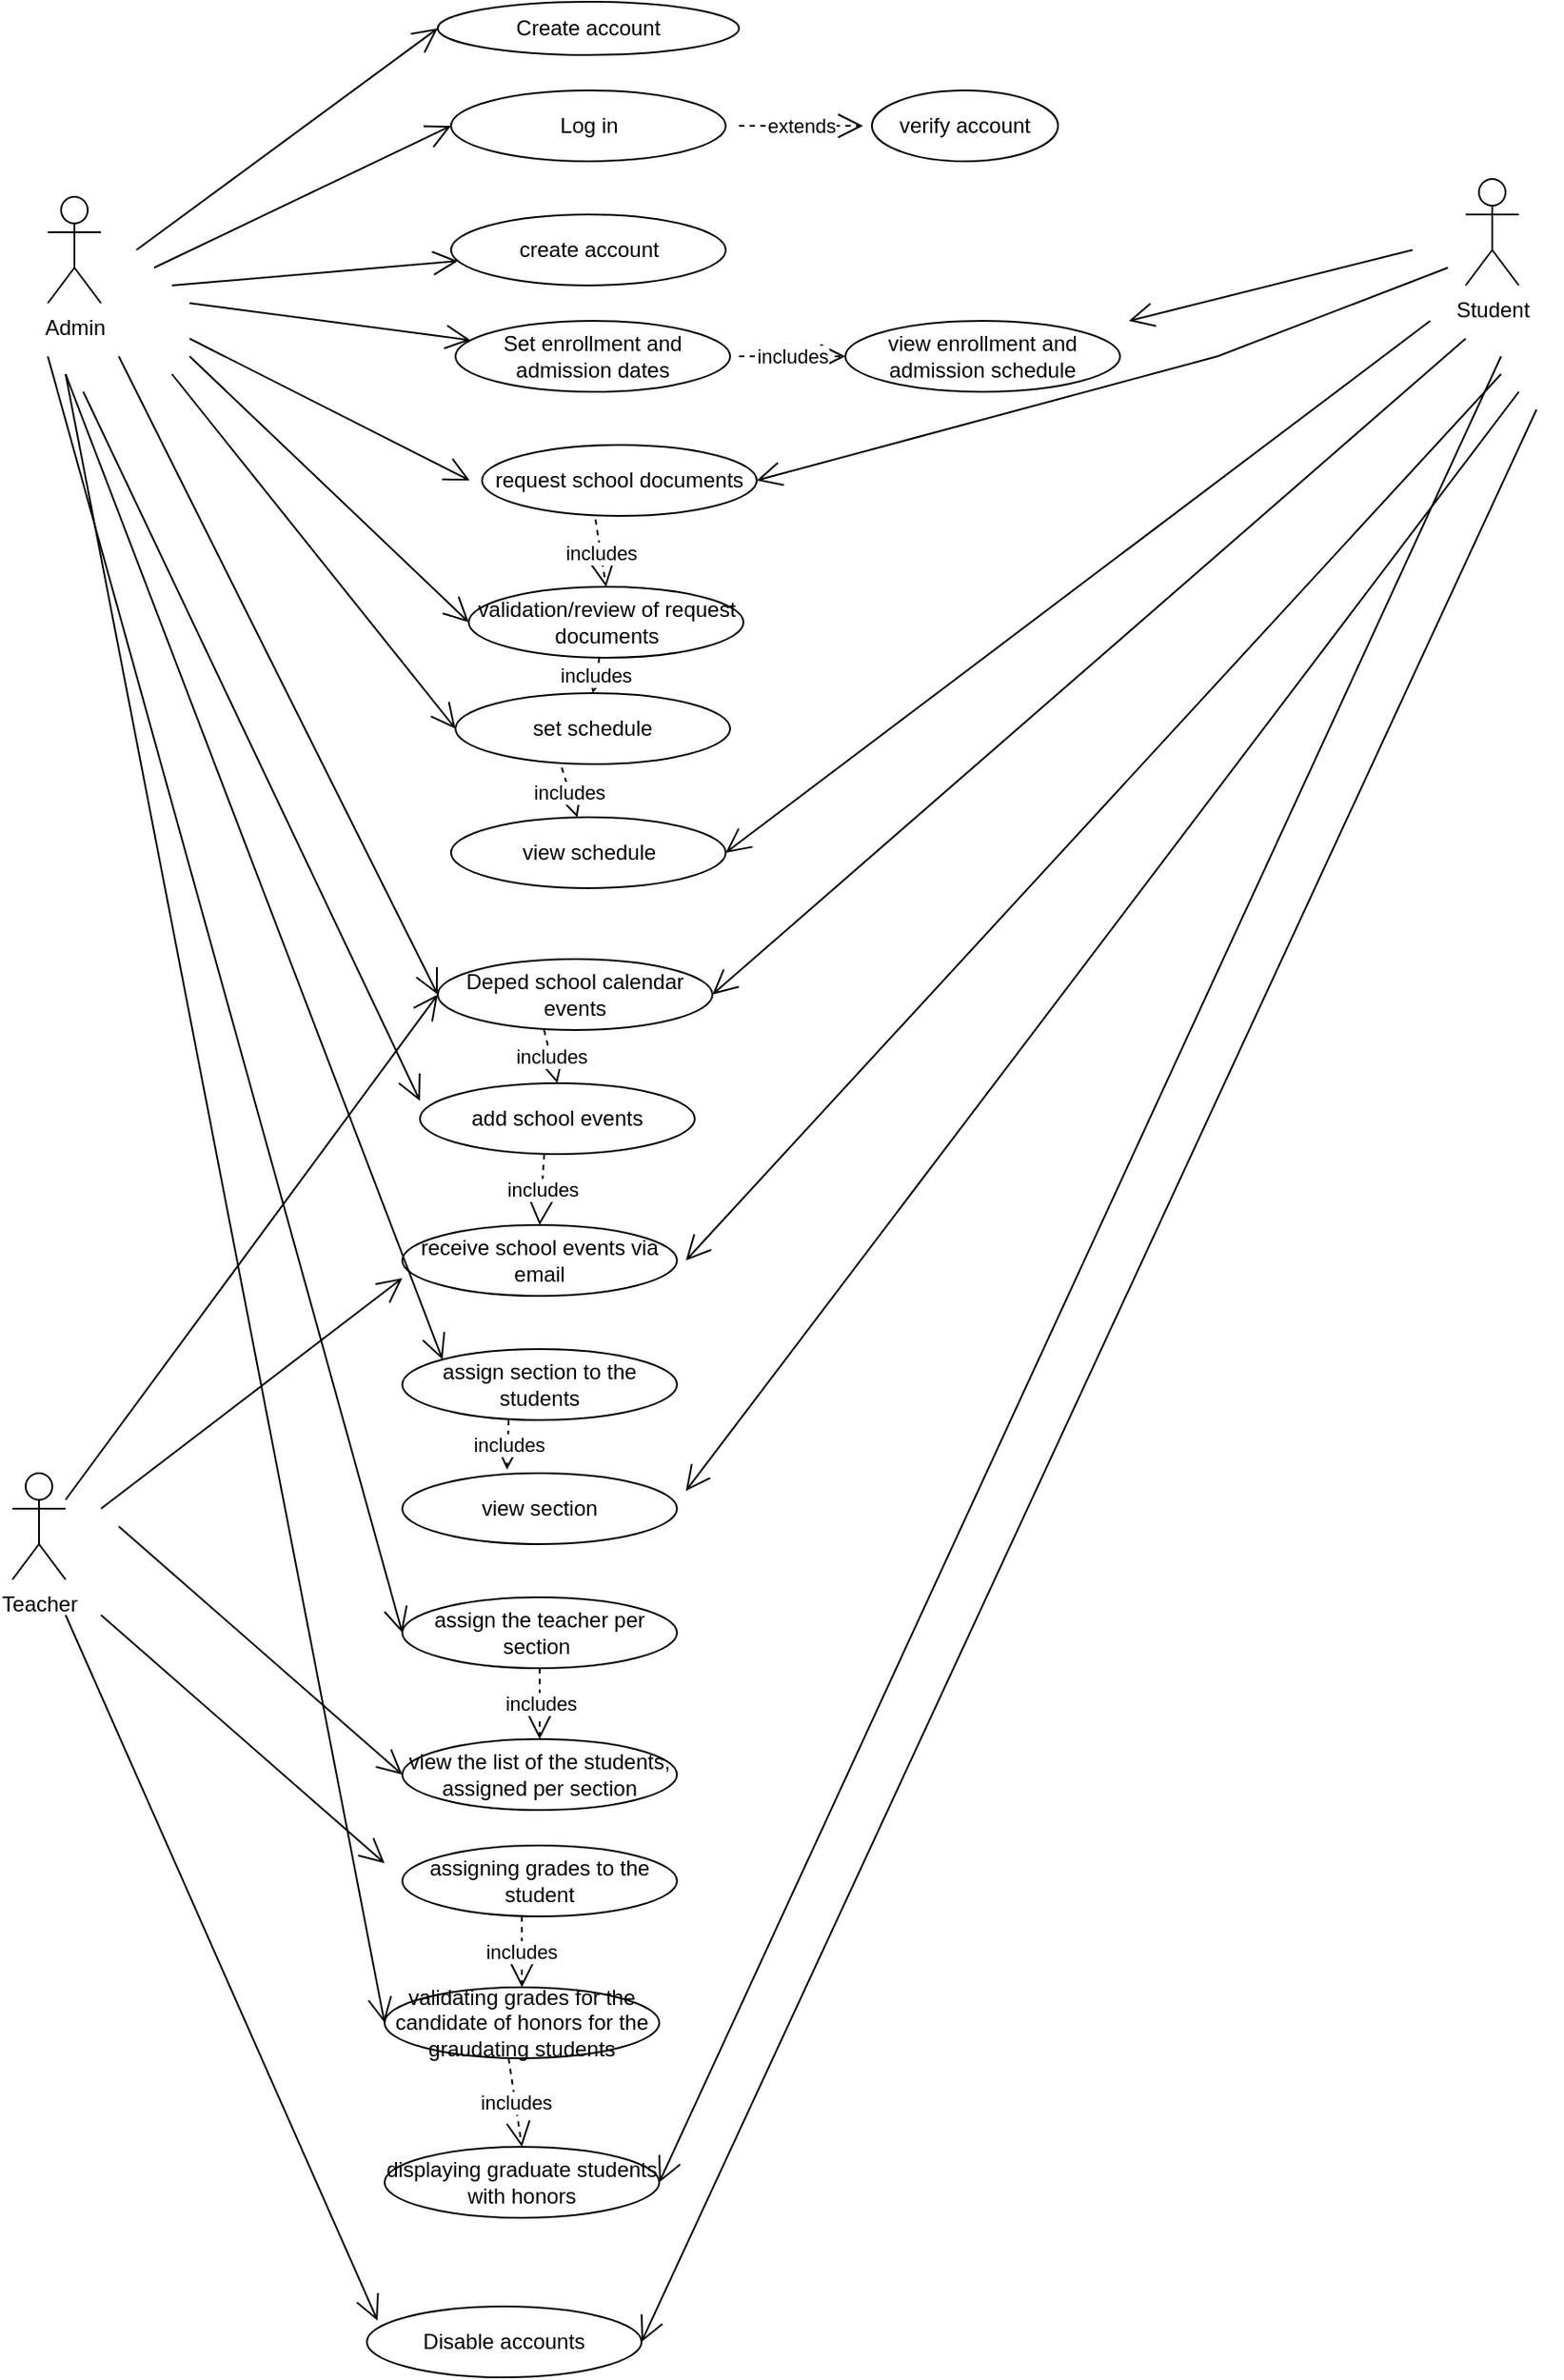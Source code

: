 <mxfile version="20.5.1" type="github">
  <diagram id="ZbTmdw-k6q-wAIDvrsB2" name="Page-1">
    <mxGraphModel dx="1502" dy="1529" grid="1" gridSize="10" guides="1" tooltips="1" connect="1" arrows="1" fold="1" page="1" pageScale="1" pageWidth="850" pageHeight="1100" math="0" shadow="0">
      <root>
        <mxCell id="0" />
        <mxCell id="1" parent="0" />
        <mxCell id="fcRQ1zOnm9zzdm4BlzEY-2" value="Create account" style="ellipse;whiteSpace=wrap;html=1;" vertex="1" parent="1">
          <mxGeometry x="280" y="380" width="170" height="30" as="geometry" />
        </mxCell>
        <mxCell id="fcRQ1zOnm9zzdm4BlzEY-24" value="verify account" style="ellipse;whiteSpace=wrap;html=1;" vertex="1" parent="1">
          <mxGeometry x="525" y="430" width="105" height="40" as="geometry" />
        </mxCell>
        <mxCell id="fcRQ1zOnm9zzdm4BlzEY-25" value="Log in" style="ellipse;whiteSpace=wrap;html=1;" vertex="1" parent="1">
          <mxGeometry x="287.5" y="430" width="155" height="40" as="geometry" />
        </mxCell>
        <mxCell id="fcRQ1zOnm9zzdm4BlzEY-28" value="Teacher" style="shape=umlActor;verticalLabelPosition=bottom;verticalAlign=top;html=1;" vertex="1" parent="1">
          <mxGeometry x="40" y="1210" width="30" height="60" as="geometry" />
        </mxCell>
        <mxCell id="fcRQ1zOnm9zzdm4BlzEY-29" value="Student" style="shape=umlActor;verticalLabelPosition=bottom;verticalAlign=top;html=1;" vertex="1" parent="1">
          <mxGeometry x="860" y="480" width="30" height="60" as="geometry" />
        </mxCell>
        <mxCell id="fcRQ1zOnm9zzdm4BlzEY-30" value="Admin" style="shape=umlActor;verticalLabelPosition=bottom;verticalAlign=top;html=1;" vertex="1" parent="1">
          <mxGeometry x="60" y="490" width="30" height="60" as="geometry" />
        </mxCell>
        <mxCell id="fcRQ1zOnm9zzdm4BlzEY-36" value="extends" style="endArrow=open;endSize=12;dashed=1;html=1;rounded=0;" edge="1" parent="1">
          <mxGeometry width="160" relative="1" as="geometry">
            <mxPoint x="450" y="450" as="sourcePoint" />
            <mxPoint x="520" y="450" as="targetPoint" />
          </mxGeometry>
        </mxCell>
        <mxCell id="fcRQ1zOnm9zzdm4BlzEY-37" value="create account" style="ellipse;whiteSpace=wrap;html=1;" vertex="1" parent="1">
          <mxGeometry x="287.5" y="500" width="155" height="40" as="geometry" />
        </mxCell>
        <mxCell id="fcRQ1zOnm9zzdm4BlzEY-38" value="Set enrollment and admission dates" style="ellipse;whiteSpace=wrap;html=1;" vertex="1" parent="1">
          <mxGeometry x="290" y="560" width="155" height="40" as="geometry" />
        </mxCell>
        <mxCell id="fcRQ1zOnm9zzdm4BlzEY-39" value="view enrollment and admission schedule" style="ellipse;whiteSpace=wrap;html=1;" vertex="1" parent="1">
          <mxGeometry x="510" y="560" width="155" height="40" as="geometry" />
        </mxCell>
        <mxCell id="fcRQ1zOnm9zzdm4BlzEY-40" value="includes" style="endArrow=open;endSize=12;dashed=1;html=1;rounded=0;" edge="1" parent="1" target="fcRQ1zOnm9zzdm4BlzEY-39">
          <mxGeometry width="160" relative="1" as="geometry">
            <mxPoint x="450" y="580" as="sourcePoint" />
            <mxPoint x="530" y="460" as="targetPoint" />
            <Array as="points">
              <mxPoint x="470" y="580" />
            </Array>
          </mxGeometry>
        </mxCell>
        <mxCell id="fcRQ1zOnm9zzdm4BlzEY-41" value="request school documents" style="ellipse;whiteSpace=wrap;html=1;" vertex="1" parent="1">
          <mxGeometry x="305" y="630" width="155" height="40" as="geometry" />
        </mxCell>
        <mxCell id="fcRQ1zOnm9zzdm4BlzEY-43" value="" style="endArrow=open;endFill=1;endSize=12;html=1;rounded=0;entryX=1;entryY=0.5;entryDx=0;entryDy=0;" edge="1" parent="1" target="fcRQ1zOnm9zzdm4BlzEY-41">
          <mxGeometry width="160" relative="1" as="geometry">
            <mxPoint x="850" y="530" as="sourcePoint" />
            <mxPoint x="750" y="730" as="targetPoint" />
            <Array as="points">
              <mxPoint x="720" y="580" />
            </Array>
          </mxGeometry>
        </mxCell>
        <mxCell id="fcRQ1zOnm9zzdm4BlzEY-44" value="validation/review of request documents" style="ellipse;whiteSpace=wrap;html=1;" vertex="1" parent="1">
          <mxGeometry x="297.5" y="710" width="155" height="40" as="geometry" />
        </mxCell>
        <mxCell id="fcRQ1zOnm9zzdm4BlzEY-45" value="set schedule" style="ellipse;whiteSpace=wrap;html=1;" vertex="1" parent="1">
          <mxGeometry x="290" y="770" width="155" height="40" as="geometry" />
        </mxCell>
        <mxCell id="fcRQ1zOnm9zzdm4BlzEY-46" value="view schedule" style="ellipse;whiteSpace=wrap;html=1;" vertex="1" parent="1">
          <mxGeometry x="287.5" y="840" width="155" height="40" as="geometry" />
        </mxCell>
        <mxCell id="fcRQ1zOnm9zzdm4BlzEY-47" value="includes" style="endArrow=open;endSize=12;dashed=1;html=1;rounded=0;entryX=0.5;entryY=0;entryDx=0;entryDy=0;exitX=0.413;exitY=1.05;exitDx=0;exitDy=0;exitPerimeter=0;" edge="1" parent="1" source="fcRQ1zOnm9zzdm4BlzEY-41" target="fcRQ1zOnm9zzdm4BlzEY-44">
          <mxGeometry width="160" relative="1" as="geometry">
            <mxPoint x="370" y="750" as="sourcePoint" />
            <mxPoint x="620" y="740" as="targetPoint" />
          </mxGeometry>
        </mxCell>
        <mxCell id="fcRQ1zOnm9zzdm4BlzEY-48" value="includes" style="endArrow=block;dashed=1;endFill=0;endSize=12;html=1;rounded=0;entryX=0.5;entryY=0;entryDx=0;entryDy=0;" edge="1" parent="1" source="fcRQ1zOnm9zzdm4BlzEY-44" target="fcRQ1zOnm9zzdm4BlzEY-45">
          <mxGeometry width="160" relative="1" as="geometry">
            <mxPoint x="560" y="710" as="sourcePoint" />
            <mxPoint x="290" y="740" as="targetPoint" />
          </mxGeometry>
        </mxCell>
        <mxCell id="fcRQ1zOnm9zzdm4BlzEY-49" value="includes" style="endArrow=block;dashed=1;endFill=0;endSize=12;html=1;rounded=0;exitX=0.387;exitY=1.05;exitDx=0;exitDy=0;exitPerimeter=0;" edge="1" parent="1" source="fcRQ1zOnm9zzdm4BlzEY-45" target="fcRQ1zOnm9zzdm4BlzEY-46">
          <mxGeometry width="160" relative="1" as="geometry">
            <mxPoint x="170" y="639.5" as="sourcePoint" />
            <mxPoint x="300" y="640" as="targetPoint" />
            <Array as="points" />
          </mxGeometry>
        </mxCell>
        <mxCell id="fcRQ1zOnm9zzdm4BlzEY-50" value="" style="endArrow=open;endFill=1;endSize=12;html=1;rounded=0;entryX=0;entryY=0.5;entryDx=0;entryDy=0;" edge="1" parent="1" target="fcRQ1zOnm9zzdm4BlzEY-2">
          <mxGeometry width="160" relative="1" as="geometry">
            <mxPoint x="110" y="520" as="sourcePoint" />
            <mxPoint x="270" y="520" as="targetPoint" />
          </mxGeometry>
        </mxCell>
        <mxCell id="fcRQ1zOnm9zzdm4BlzEY-51" value="" style="endArrow=open;endFill=1;endSize=12;html=1;rounded=0;entryX=0;entryY=0.5;entryDx=0;entryDy=0;" edge="1" parent="1" target="fcRQ1zOnm9zzdm4BlzEY-25">
          <mxGeometry width="160" relative="1" as="geometry">
            <mxPoint x="120" y="530" as="sourcePoint" />
            <mxPoint x="290" y="405" as="targetPoint" />
          </mxGeometry>
        </mxCell>
        <mxCell id="fcRQ1zOnm9zzdm4BlzEY-52" value="" style="endArrow=open;endFill=1;endSize=12;html=1;rounded=0;" edge="1" parent="1" target="fcRQ1zOnm9zzdm4BlzEY-37">
          <mxGeometry width="160" relative="1" as="geometry">
            <mxPoint x="130" y="540" as="sourcePoint" />
            <mxPoint x="297.5" y="460" as="targetPoint" />
          </mxGeometry>
        </mxCell>
        <mxCell id="fcRQ1zOnm9zzdm4BlzEY-53" value="" style="endArrow=open;endFill=1;endSize=12;html=1;rounded=0;" edge="1" parent="1" target="fcRQ1zOnm9zzdm4BlzEY-38">
          <mxGeometry width="160" relative="1" as="geometry">
            <mxPoint x="140" y="550" as="sourcePoint" />
            <mxPoint x="301.399" y="536.264" as="targetPoint" />
          </mxGeometry>
        </mxCell>
        <mxCell id="fcRQ1zOnm9zzdm4BlzEY-54" value="" style="endArrow=open;endFill=1;endSize=12;html=1;rounded=0;" edge="1" parent="1">
          <mxGeometry width="160" relative="1" as="geometry">
            <mxPoint x="140" y="570" as="sourcePoint" />
            <mxPoint x="298" y="650" as="targetPoint" />
          </mxGeometry>
        </mxCell>
        <mxCell id="fcRQ1zOnm9zzdm4BlzEY-55" value="" style="endArrow=open;endFill=1;endSize=12;html=1;rounded=0;entryX=0;entryY=0.5;entryDx=0;entryDy=0;" edge="1" parent="1" target="fcRQ1zOnm9zzdm4BlzEY-44">
          <mxGeometry width="160" relative="1" as="geometry">
            <mxPoint x="140" y="580" as="sourcePoint" />
            <mxPoint x="297.5" y="740" as="targetPoint" />
          </mxGeometry>
        </mxCell>
        <mxCell id="fcRQ1zOnm9zzdm4BlzEY-56" value="" style="endArrow=open;endFill=1;endSize=12;html=1;rounded=0;entryX=0;entryY=0.5;entryDx=0;entryDy=0;" edge="1" parent="1" target="fcRQ1zOnm9zzdm4BlzEY-45">
          <mxGeometry width="160" relative="1" as="geometry">
            <mxPoint x="130" y="590" as="sourcePoint" />
            <mxPoint x="280" y="780" as="targetPoint" />
          </mxGeometry>
        </mxCell>
        <mxCell id="fcRQ1zOnm9zzdm4BlzEY-58" value="" style="endArrow=open;endFill=1;endSize=12;html=1;rounded=0;" edge="1" parent="1">
          <mxGeometry width="160" relative="1" as="geometry">
            <mxPoint x="830" y="520" as="sourcePoint" />
            <mxPoint x="670" y="560" as="targetPoint" />
          </mxGeometry>
        </mxCell>
        <mxCell id="fcRQ1zOnm9zzdm4BlzEY-59" value="" style="endArrow=open;endFill=1;endSize=12;html=1;rounded=0;entryX=1;entryY=0.5;entryDx=0;entryDy=0;" edge="1" parent="1" target="fcRQ1zOnm9zzdm4BlzEY-46">
          <mxGeometry width="160" relative="1" as="geometry">
            <mxPoint x="840.0" y="560" as="sourcePoint" />
            <mxPoint x="680.0" y="600" as="targetPoint" />
          </mxGeometry>
        </mxCell>
        <mxCell id="fcRQ1zOnm9zzdm4BlzEY-60" value="Deped school calendar events" style="ellipse;whiteSpace=wrap;html=1;" vertex="1" parent="1">
          <mxGeometry x="280" y="920" width="155" height="40" as="geometry" />
        </mxCell>
        <mxCell id="fcRQ1zOnm9zzdm4BlzEY-61" value="add school events" style="ellipse;whiteSpace=wrap;html=1;" vertex="1" parent="1">
          <mxGeometry x="270" y="990" width="155" height="40" as="geometry" />
        </mxCell>
        <mxCell id="fcRQ1zOnm9zzdm4BlzEY-62" value="receive school events via email" style="ellipse;whiteSpace=wrap;html=1;" vertex="1" parent="1">
          <mxGeometry x="260" y="1070" width="155" height="40" as="geometry" />
        </mxCell>
        <mxCell id="fcRQ1zOnm9zzdm4BlzEY-63" value="assign section to the students" style="ellipse;whiteSpace=wrap;html=1;" vertex="1" parent="1">
          <mxGeometry x="260" y="1140" width="155" height="40" as="geometry" />
        </mxCell>
        <mxCell id="fcRQ1zOnm9zzdm4BlzEY-65" value="view the list of the students, assigned per section" style="ellipse;whiteSpace=wrap;html=1;" vertex="1" parent="1">
          <mxGeometry x="260" y="1360" width="155" height="40" as="geometry" />
        </mxCell>
        <mxCell id="fcRQ1zOnm9zzdm4BlzEY-67" value="includes" style="endArrow=block;dashed=1;endFill=0;endSize=12;html=1;rounded=0;entryX=0.5;entryY=0;entryDx=0;entryDy=0;exitX=0.387;exitY=1;exitDx=0;exitDy=0;exitPerimeter=0;" edge="1" parent="1" source="fcRQ1zOnm9zzdm4BlzEY-60" target="fcRQ1zOnm9zzdm4BlzEY-61">
          <mxGeometry width="160" relative="1" as="geometry">
            <mxPoint x="348" y="970" as="sourcePoint" />
            <mxPoint x="510" y="950" as="targetPoint" />
          </mxGeometry>
        </mxCell>
        <mxCell id="fcRQ1zOnm9zzdm4BlzEY-68" value="includes" style="endArrow=block;dashed=1;endFill=0;endSize=12;html=1;rounded=0;entryX=0.5;entryY=0;entryDx=0;entryDy=0;exitX=0.452;exitY=1;exitDx=0;exitDy=0;exitPerimeter=0;" edge="1" parent="1" source="fcRQ1zOnm9zzdm4BlzEY-61" target="fcRQ1zOnm9zzdm4BlzEY-62">
          <mxGeometry width="160" relative="1" as="geometry">
            <mxPoint x="330" y="1020" as="sourcePoint" />
            <mxPoint x="490" y="1020" as="targetPoint" />
          </mxGeometry>
        </mxCell>
        <mxCell id="fcRQ1zOnm9zzdm4BlzEY-69" value="Disable accounts" style="ellipse;whiteSpace=wrap;html=1;" vertex="1" parent="1">
          <mxGeometry x="240" y="1680" width="155" height="40" as="geometry" />
        </mxCell>
        <mxCell id="fcRQ1zOnm9zzdm4BlzEY-70" value="" style="endArrow=open;endFill=1;endSize=12;html=1;rounded=0;entryX=0;entryY=0.5;entryDx=0;entryDy=0;" edge="1" parent="1">
          <mxGeometry width="160" relative="1" as="geometry">
            <mxPoint x="100" y="580" as="sourcePoint" />
            <mxPoint x="280" y="940.0" as="targetPoint" />
          </mxGeometry>
        </mxCell>
        <mxCell id="fcRQ1zOnm9zzdm4BlzEY-71" value="" style="endArrow=open;endFill=1;endSize=12;html=1;rounded=0;entryX=0;entryY=0.75;entryDx=0;entryDy=0;entryPerimeter=0;" edge="1" parent="1" target="fcRQ1zOnm9zzdm4BlzEY-62">
          <mxGeometry width="160" relative="1" as="geometry">
            <mxPoint x="90" y="1230" as="sourcePoint" />
            <mxPoint x="250" y="1090" as="targetPoint" />
          </mxGeometry>
        </mxCell>
        <mxCell id="fcRQ1zOnm9zzdm4BlzEY-73" value="" style="endArrow=open;endFill=1;endSize=12;html=1;rounded=0;entryX=1;entryY=0.5;entryDx=0;entryDy=0;" edge="1" parent="1">
          <mxGeometry width="160" relative="1" as="geometry">
            <mxPoint x="860" y="570" as="sourcePoint" />
            <mxPoint x="435" y="940" as="targetPoint" />
          </mxGeometry>
        </mxCell>
        <mxCell id="fcRQ1zOnm9zzdm4BlzEY-74" value="" style="endArrow=open;endFill=1;endSize=12;html=1;rounded=0;" edge="1" parent="1">
          <mxGeometry width="160" relative="1" as="geometry">
            <mxPoint x="880" y="590" as="sourcePoint" />
            <mxPoint x="420" y="1090" as="targetPoint" />
          </mxGeometry>
        </mxCell>
        <mxCell id="fcRQ1zOnm9zzdm4BlzEY-75" value="" style="endArrow=open;endFill=1;endSize=12;html=1;rounded=0;" edge="1" parent="1">
          <mxGeometry width="160" relative="1" as="geometry">
            <mxPoint x="80" y="600" as="sourcePoint" />
            <mxPoint x="270" y="1000" as="targetPoint" />
          </mxGeometry>
        </mxCell>
        <mxCell id="fcRQ1zOnm9zzdm4BlzEY-76" value="" style="endArrow=open;endFill=1;endSize=12;html=1;rounded=0;entryX=0;entryY=0;entryDx=0;entryDy=0;" edge="1" parent="1" target="fcRQ1zOnm9zzdm4BlzEY-63">
          <mxGeometry width="160" relative="1" as="geometry">
            <mxPoint x="70" y="590" as="sourcePoint" />
            <mxPoint x="250" y="1170" as="targetPoint" />
          </mxGeometry>
        </mxCell>
        <mxCell id="fcRQ1zOnm9zzdm4BlzEY-80" value="" style="endArrow=open;endFill=1;endSize=12;html=1;rounded=0;entryX=0;entryY=0.5;entryDx=0;entryDy=0;" edge="1" parent="1" target="fcRQ1zOnm9zzdm4BlzEY-65">
          <mxGeometry width="160" relative="1" as="geometry">
            <mxPoint x="100" y="1240" as="sourcePoint" />
            <mxPoint x="270" y="1110" as="targetPoint" />
          </mxGeometry>
        </mxCell>
        <mxCell id="fcRQ1zOnm9zzdm4BlzEY-81" value="assign the teacher per section&amp;nbsp;" style="ellipse;whiteSpace=wrap;html=1;" vertex="1" parent="1">
          <mxGeometry x="260" y="1280" width="155" height="40" as="geometry" />
        </mxCell>
        <mxCell id="fcRQ1zOnm9zzdm4BlzEY-82" value="view section" style="ellipse;whiteSpace=wrap;html=1;" vertex="1" parent="1">
          <mxGeometry x="260" y="1210" width="155" height="40" as="geometry" />
        </mxCell>
        <mxCell id="fcRQ1zOnm9zzdm4BlzEY-83" value="includes" style="endArrow=open;endSize=12;dashed=1;html=1;rounded=0;entryX=0.381;entryY=-0.05;entryDx=0;entryDy=0;entryPerimeter=0;" edge="1" parent="1" target="fcRQ1zOnm9zzdm4BlzEY-82">
          <mxGeometry width="160" relative="1" as="geometry">
            <mxPoint x="320" y="1180" as="sourcePoint" />
            <mxPoint x="480" y="1180" as="targetPoint" />
          </mxGeometry>
        </mxCell>
        <mxCell id="fcRQ1zOnm9zzdm4BlzEY-84" value="includes" style="endArrow=open;endSize=12;dashed=1;html=1;rounded=0;exitX=0.5;exitY=1;exitDx=0;exitDy=0;" edge="1" parent="1" source="fcRQ1zOnm9zzdm4BlzEY-81" target="fcRQ1zOnm9zzdm4BlzEY-65">
          <mxGeometry width="160" relative="1" as="geometry">
            <mxPoint x="270" y="1220" as="sourcePoint" />
            <mxPoint x="430" y="1220" as="targetPoint" />
          </mxGeometry>
        </mxCell>
        <mxCell id="fcRQ1zOnm9zzdm4BlzEY-85" value="" style="endArrow=open;endFill=1;endSize=12;html=1;rounded=0;entryX=0.039;entryY=0.2;entryDx=0;entryDy=0;entryPerimeter=0;" edge="1" parent="1" target="fcRQ1zOnm9zzdm4BlzEY-69">
          <mxGeometry width="160" relative="1" as="geometry">
            <mxPoint x="70" y="1290" as="sourcePoint" />
            <mxPoint x="276.474" y="1411.673" as="targetPoint" />
          </mxGeometry>
        </mxCell>
        <mxCell id="fcRQ1zOnm9zzdm4BlzEY-86" value="" style="endArrow=open;endFill=1;endSize=12;html=1;rounded=0;entryX=0;entryY=0.5;entryDx=0;entryDy=0;" edge="1" parent="1" target="fcRQ1zOnm9zzdm4BlzEY-81">
          <mxGeometry width="160" relative="1" as="geometry">
            <mxPoint x="60" y="580" as="sourcePoint" />
            <mxPoint x="292.877" y="1155.812" as="targetPoint" />
          </mxGeometry>
        </mxCell>
        <mxCell id="fcRQ1zOnm9zzdm4BlzEY-87" value="" style="endArrow=open;endFill=1;endSize=12;html=1;rounded=0;" edge="1" parent="1">
          <mxGeometry width="160" relative="1" as="geometry">
            <mxPoint x="890" y="600" as="sourcePoint" />
            <mxPoint x="420" y="1220" as="targetPoint" />
          </mxGeometry>
        </mxCell>
        <mxCell id="fcRQ1zOnm9zzdm4BlzEY-88" value="" style="endArrow=open;endFill=1;endSize=12;html=1;rounded=0;entryX=1;entryY=0.5;entryDx=0;entryDy=0;" edge="1" parent="1" target="fcRQ1zOnm9zzdm4BlzEY-69">
          <mxGeometry width="160" relative="1" as="geometry">
            <mxPoint x="900" y="610" as="sourcePoint" />
            <mxPoint x="420" y="1490" as="targetPoint" />
          </mxGeometry>
        </mxCell>
        <mxCell id="fcRQ1zOnm9zzdm4BlzEY-90" value="" style="endArrow=open;endFill=1;endSize=12;html=1;rounded=0;" edge="1" parent="1">
          <mxGeometry width="160" relative="1" as="geometry">
            <mxPoint x="70" y="1225" as="sourcePoint" />
            <mxPoint x="280" y="940" as="targetPoint" />
          </mxGeometry>
        </mxCell>
        <mxCell id="fcRQ1zOnm9zzdm4BlzEY-91" value="assigning grades to the student" style="ellipse;whiteSpace=wrap;html=1;" vertex="1" parent="1">
          <mxGeometry x="260" y="1420" width="155" height="40" as="geometry" />
        </mxCell>
        <mxCell id="fcRQ1zOnm9zzdm4BlzEY-93" value="validating grades for the candidate of honors for the graudating students" style="ellipse;whiteSpace=wrap;html=1;" vertex="1" parent="1">
          <mxGeometry x="250" y="1500" width="155" height="40" as="geometry" />
        </mxCell>
        <mxCell id="fcRQ1zOnm9zzdm4BlzEY-94" value="displaying graduate students with honors" style="ellipse;whiteSpace=wrap;html=1;" vertex="1" parent="1">
          <mxGeometry x="250" y="1590" width="155" height="40" as="geometry" />
        </mxCell>
        <mxCell id="fcRQ1zOnm9zzdm4BlzEY-95" value="" style="endArrow=open;endFill=1;endSize=12;html=1;rounded=0;entryX=0;entryY=0.5;entryDx=0;entryDy=0;" edge="1" parent="1">
          <mxGeometry width="160" relative="1" as="geometry">
            <mxPoint x="90" y="1290" as="sourcePoint" />
            <mxPoint x="250" y="1430" as="targetPoint" />
          </mxGeometry>
        </mxCell>
        <mxCell id="fcRQ1zOnm9zzdm4BlzEY-98" value="includes" style="endArrow=open;endSize=12;dashed=1;html=1;rounded=0;entryX=0.5;entryY=0;entryDx=0;entryDy=0;exitX=0.435;exitY=1;exitDx=0;exitDy=0;exitPerimeter=0;" edge="1" parent="1" source="fcRQ1zOnm9zzdm4BlzEY-91" target="fcRQ1zOnm9zzdm4BlzEY-93">
          <mxGeometry width="160" relative="1" as="geometry">
            <mxPoint x="80" y="1450" as="sourcePoint" />
            <mxPoint x="240" y="1450" as="targetPoint" />
          </mxGeometry>
        </mxCell>
        <mxCell id="fcRQ1zOnm9zzdm4BlzEY-99" value="includes" style="endArrow=open;endSize=12;dashed=1;html=1;rounded=0;entryX=0.5;entryY=0;entryDx=0;entryDy=0;" edge="1" parent="1" target="fcRQ1zOnm9zzdm4BlzEY-94">
          <mxGeometry width="160" relative="1" as="geometry">
            <mxPoint x="320" y="1540" as="sourcePoint" />
            <mxPoint x="480" y="1540" as="targetPoint" />
          </mxGeometry>
        </mxCell>
        <mxCell id="fcRQ1zOnm9zzdm4BlzEY-100" value="" style="endArrow=open;endFill=1;endSize=12;html=1;rounded=0;entryX=1;entryY=0.5;entryDx=0;entryDy=0;" edge="1" parent="1" target="fcRQ1zOnm9zzdm4BlzEY-94">
          <mxGeometry width="160" relative="1" as="geometry">
            <mxPoint x="880" y="580" as="sourcePoint" />
            <mxPoint x="415" y="1440" as="targetPoint" />
          </mxGeometry>
        </mxCell>
        <mxCell id="fcRQ1zOnm9zzdm4BlzEY-101" value="" style="endArrow=open;endFill=1;endSize=12;html=1;rounded=0;entryX=0;entryY=0.5;entryDx=0;entryDy=0;" edge="1" parent="1" target="fcRQ1zOnm9zzdm4BlzEY-93">
          <mxGeometry width="160" relative="1" as="geometry">
            <mxPoint x="70" y="590" as="sourcePoint" />
            <mxPoint x="270" y="1310" as="targetPoint" />
          </mxGeometry>
        </mxCell>
      </root>
    </mxGraphModel>
  </diagram>
</mxfile>
